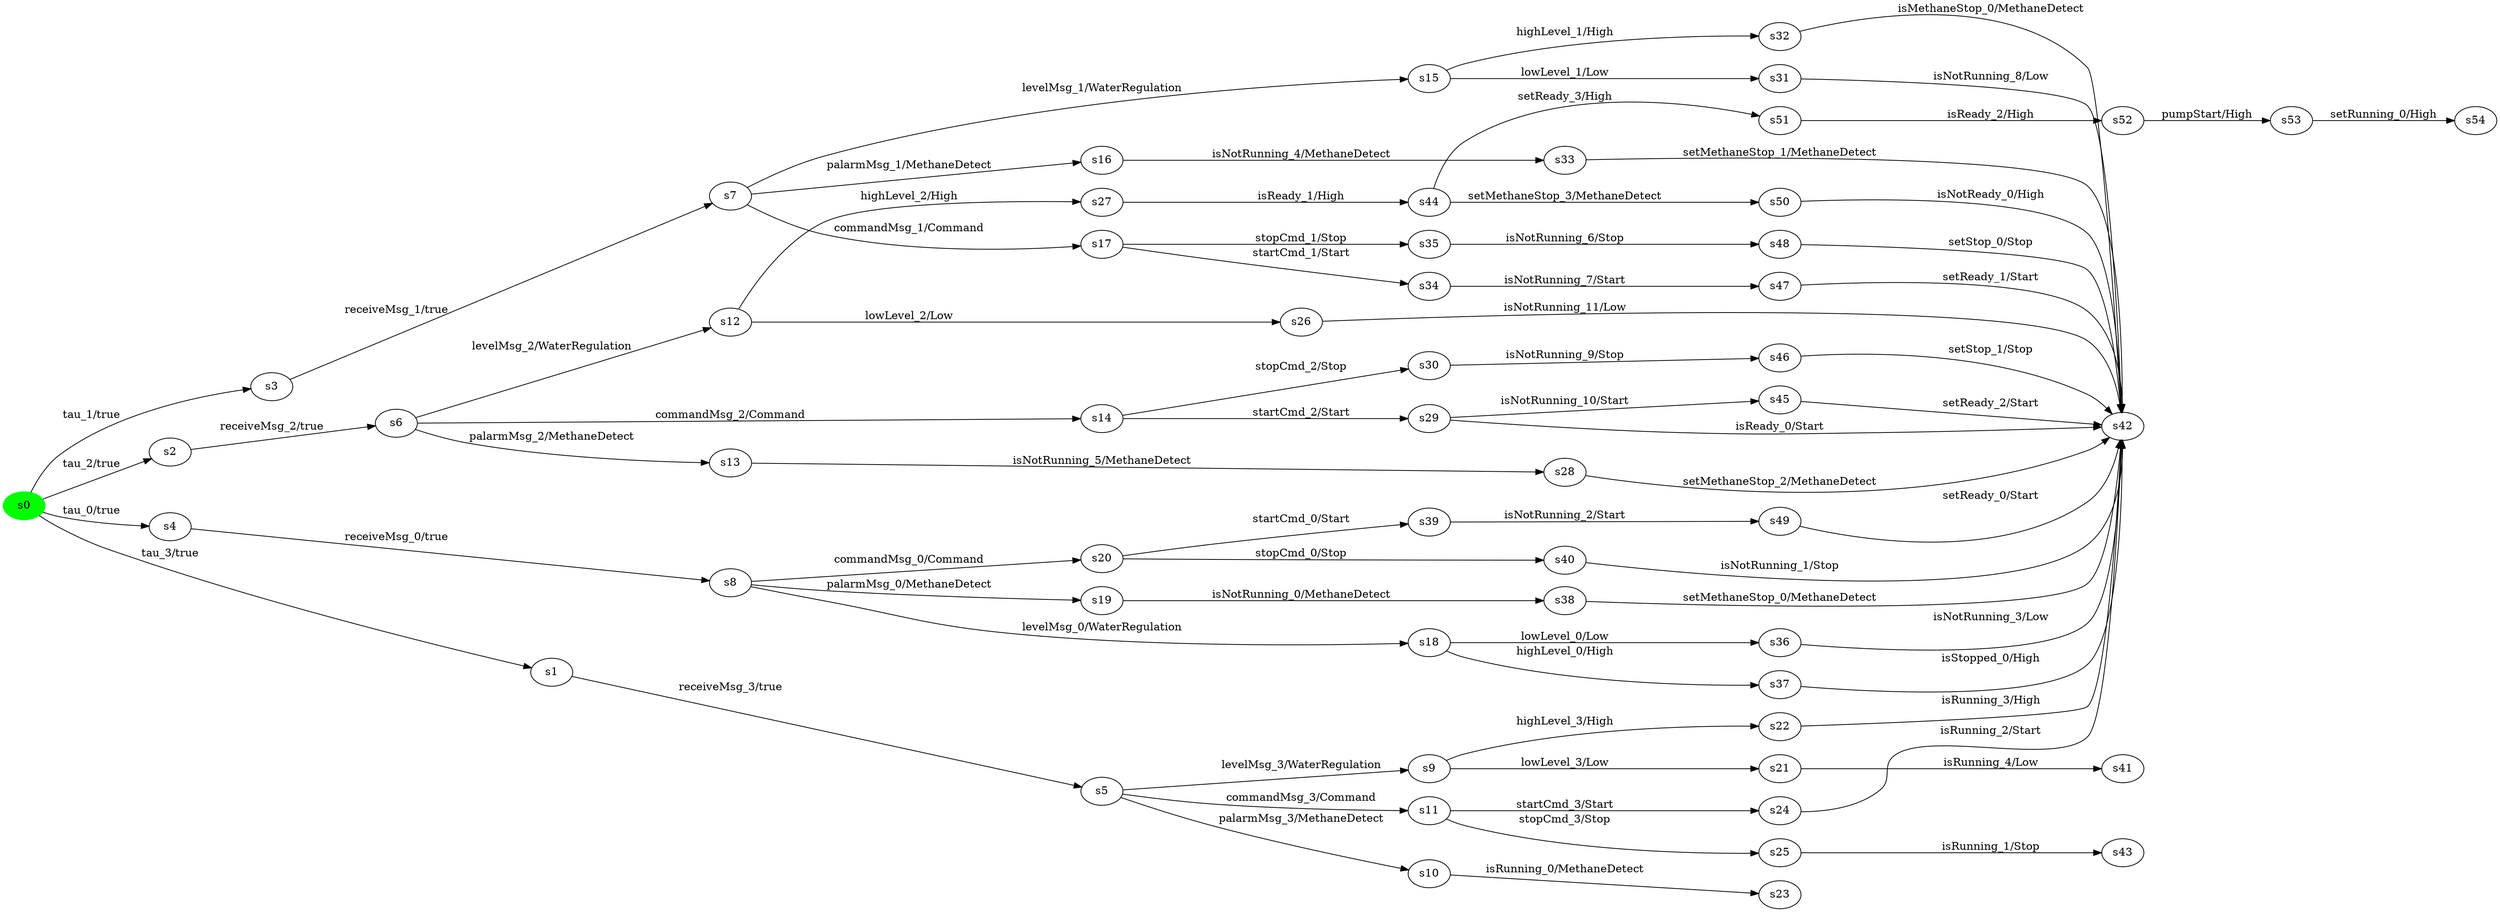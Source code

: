 digraph G {
rankdir=LR;
state0[ label = "s0", style=filled, color=green ];
state1 [ label = "s31" ];
state1 -> state2 [ label=" isNotRunning_8/Low " ];
state3 [ label = "s30" ];
state3 -> state4 [ label=" isNotRunning_9/Stop " ];
state5 [ label = "s33" ];
state5 -> state2 [ label=" setMethaneStop_1/MethaneDetect " ];
state6 [ label = "s32" ];
state6 -> state2 [ label=" isMethaneStop_0/MethaneDetect " ];
state7 [ label = "s35" ];
state7 -> state8 [ label=" isNotRunning_6/Stop " ];
state9 [ label = "s34" ];
state9 -> state10 [ label=" isNotRunning_7/Start " ];
state11 [ label = "s37" ];
state11 -> state2 [ label=" isStopped_0/High " ];
state12 [ label = "s36" ];
state12 -> state2 [ label=" isNotRunning_3/Low " ];
state13 [ label = "s39" ];
state13 -> state14 [ label=" isNotRunning_2/Start " ];
state15 [ label = "s38" ];
state15 -> state2 [ label=" setMethaneStop_0/MethaneDetect " ];
state0 -> state16 [ label=" tau_2/true " ];
state0 -> state17 [ label=" tau_3/true " ];
state0 -> state18 [ label=" tau_1/true " ];
state0 -> state19 [ label=" tau_0/true " ];
state17 [ label = "s1" ];
state17 -> state20 [ label=" receiveMsg_3/true " ];
state16 [ label = "s2" ];
state16 -> state21 [ label=" receiveMsg_2/true " ];
state18 [ label = "s3" ];
state18 -> state22 [ label=" receiveMsg_1/true " ];
state19 [ label = "s4" ];
state19 -> state23 [ label=" receiveMsg_0/true " ];
state20 [ label = "s5" ];
state20 -> state24 [ label=" palarmMsg_3/MethaneDetect " ];
state20 -> state25 [ label=" levelMsg_3/WaterRegulation " ];
state20 -> state26 [ label=" commandMsg_3/Command " ];
state21 [ label = "s6" ];
state21 -> state27 [ label=" levelMsg_2/WaterRegulation " ];
state21 -> state28 [ label=" palarmMsg_2/MethaneDetect " ];
state21 -> state29 [ label=" commandMsg_2/Command " ];
state22 [ label = "s7" ];
state22 -> state30 [ label=" levelMsg_1/WaterRegulation " ];
state22 -> state31 [ label=" palarmMsg_1/MethaneDetect " ];
state22 -> state32 [ label=" commandMsg_1/Command " ];
state23 [ label = "s8" ];
state23 -> state33 [ label=" palarmMsg_0/MethaneDetect " ];
state23 -> state34 [ label=" levelMsg_0/WaterRegulation " ];
state23 -> state35 [ label=" commandMsg_0/Command " ];
state25 [ label = "s9" ];
state25 -> state36 [ label=" lowLevel_3/Low " ];
state25 -> state37 [ label=" highLevel_3/High " ];
state38 [ label = "s40" ];
state38 -> state2 [ label=" isNotRunning_1/Stop " ];
state2 [ label = "s42" ];
state39 [ label = "s41" ];
state40 [ label = "s44" ];
state40 -> state41 [ label=" setReady_3/High " ];
state40 -> state42 [ label=" setMethaneStop_3/MethaneDetect " ];
state43 [ label = "s43" ];
state4 [ label = "s46" ];
state4 -> state2 [ label=" setStop_1/Stop " ];
state44 [ label = "s45" ];
state44 -> state2 [ label=" setReady_2/Start " ];
state8 [ label = "s48" ];
state8 -> state2 [ label=" setStop_0/Stop " ];
state10 [ label = "s47" ];
state10 -> state2 [ label=" setReady_1/Start " ];
state14 [ label = "s49" ];
state14 -> state2 [ label=" setReady_0/Start " ];
state41 [ label = "s51" ];
state41 -> state45 [ label=" isReady_2/High " ];
state42 [ label = "s50" ];
state42 -> state2 [ label=" isNotReady_0/High " ];
state46 [ label = "s53" ];
state46 -> state47 [ label=" setRunning_0/High " ];
state45 [ label = "s52" ];
state45 -> state46 [ label=" pumpStart/High " ];
state26 [ label = "s11" ];
state26 -> state48 [ label=" startCmd_3/Start " ];
state26 -> state49 [ label=" stopCmd_3/Stop " ];
state24 [ label = "s10" ];
state24 -> state50 [ label=" isRunning_0/MethaneDetect " ];
state47 [ label = "s54" ];
state28 [ label = "s13" ];
state28 -> state51 [ label=" isNotRunning_5/MethaneDetect " ];
state27 [ label = "s12" ];
state27 -> state52 [ label=" lowLevel_2/Low " ];
state27 -> state53 [ label=" highLevel_2/High " ];
state30 [ label = "s15" ];
state30 -> state6 [ label=" highLevel_1/High " ];
state30 -> state1 [ label=" lowLevel_1/Low " ];
state29 [ label = "s14" ];
state29 -> state3 [ label=" stopCmd_2/Stop " ];
state29 -> state54 [ label=" startCmd_2/Start " ];
state32 [ label = "s17" ];
state32 -> state9 [ label=" startCmd_1/Start " ];
state32 -> state7 [ label=" stopCmd_1/Stop " ];
state31 [ label = "s16" ];
state31 -> state5 [ label=" isNotRunning_4/MethaneDetect " ];
state33 [ label = "s19" ];
state33 -> state15 [ label=" isNotRunning_0/MethaneDetect " ];
state34 [ label = "s18" ];
state34 -> state12 [ label=" lowLevel_0/Low " ];
state34 -> state11 [ label=" highLevel_0/High " ];
state35 [ label = "s20" ];
state35 -> state13 [ label=" startCmd_0/Start " ];
state35 -> state38 [ label=" stopCmd_0/Stop " ];
state37 [ label = "s22" ];
state37 -> state2 [ label=" isRunning_3/High " ];
state36 [ label = "s21" ];
state36 -> state39 [ label=" isRunning_4/Low " ];
state48 [ label = "s24" ];
state48 -> state2 [ label=" isRunning_2/Start " ];
state50 [ label = "s23" ];
state52 [ label = "s26" ];
state52 -> state2 [ label=" isNotRunning_11/Low " ];
state49 [ label = "s25" ];
state49 -> state43 [ label=" isRunning_1/Stop " ];
state51 [ label = "s28" ];
state51 -> state2 [ label=" setMethaneStop_2/MethaneDetect " ];
state53 [ label = "s27" ];
state53 -> state40 [ label=" isReady_1/High " ];
state54 [ label = "s29" ];
state54 -> state44 [ label=" isNotRunning_10/Start " ];
state54 -> state2 [ label=" isReady_0/Start " ];
}
